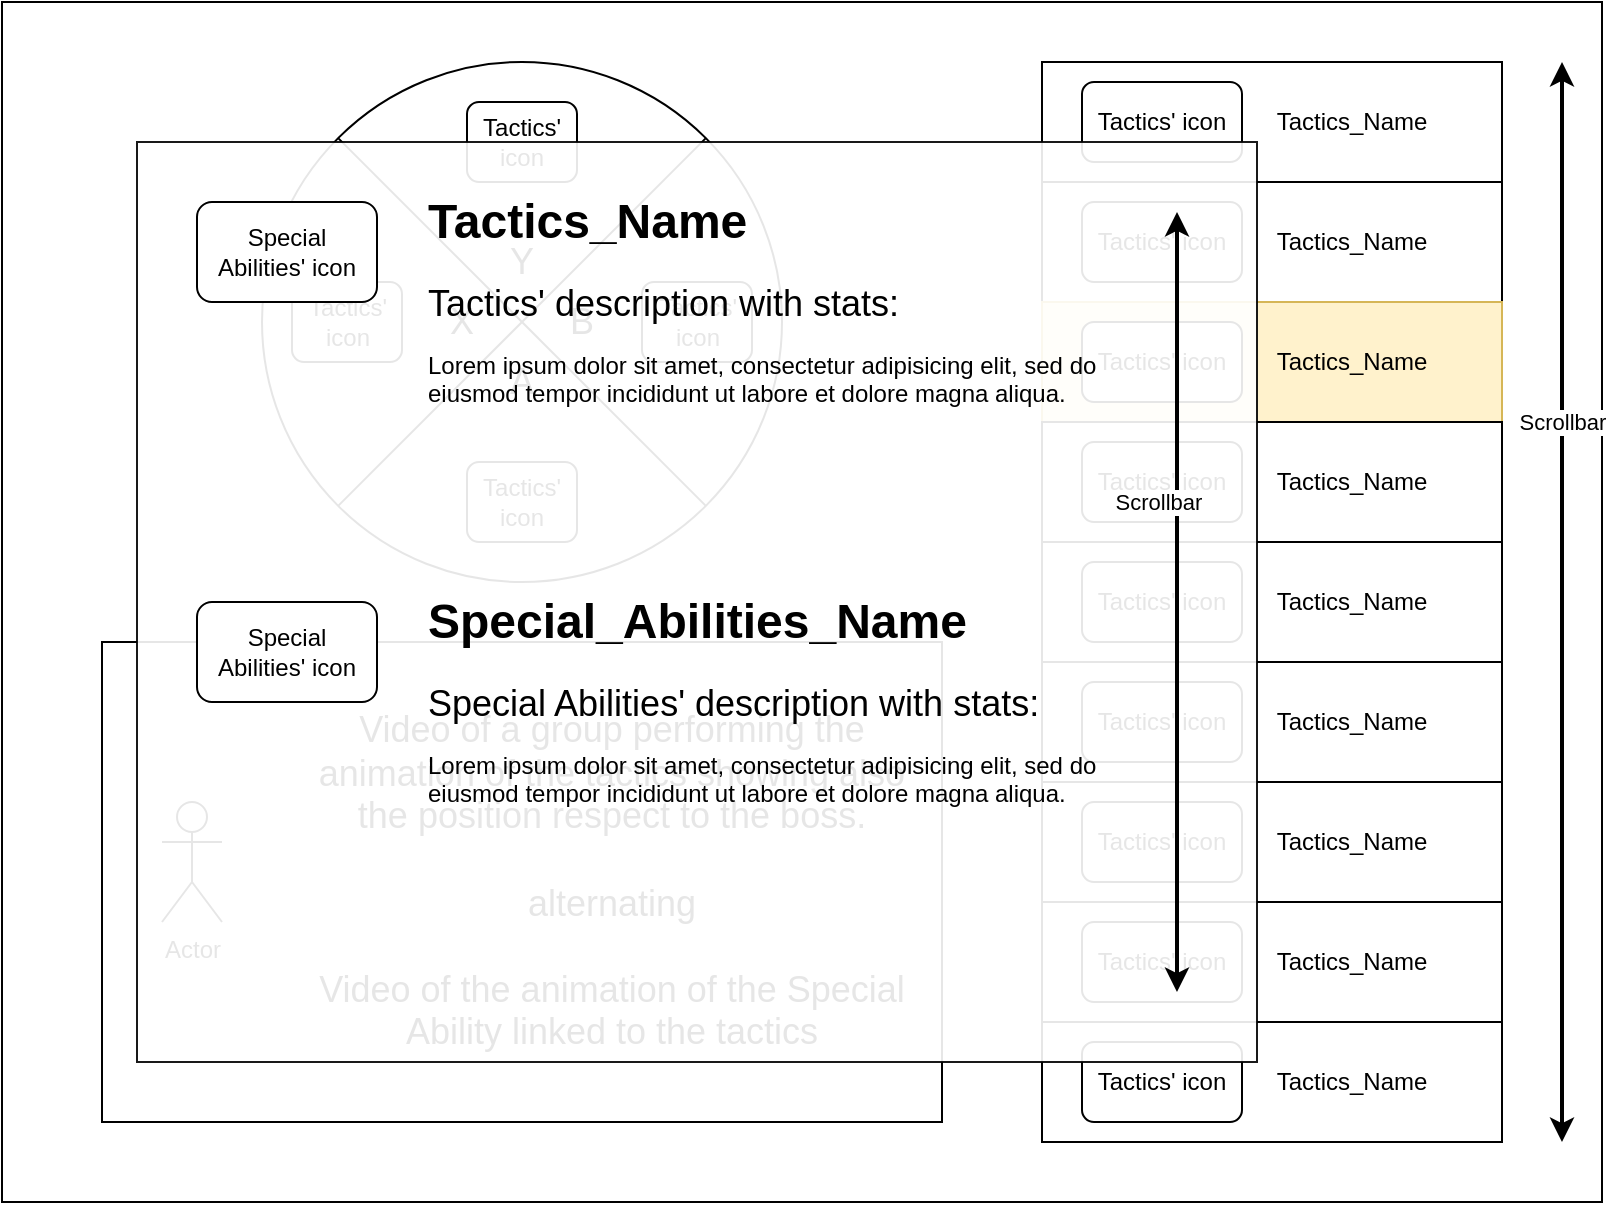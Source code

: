 <mxfile version="13.7.9" type="device"><diagram id="QPg4xhovEmswJxZqfx4o" name="Pagina-1"><mxGraphModel dx="1278" dy="948" grid="1" gridSize="10" guides="1" tooltips="1" connect="1" arrows="1" fold="1" page="1" pageScale="1" pageWidth="4681" pageHeight="3300" math="0" shadow="0"><root><mxCell id="0"/><mxCell id="1" parent="0"/><mxCell id="OvYwvuWnmo7lMJRSlyS7-1" value="" style="rounded=0;whiteSpace=wrap;html=1;movable=0;resizable=0;rotatable=0;deletable=0;editable=0;connectable=0;" parent="1" vertex="1"><mxGeometry x="160" y="80" width="800" height="600" as="geometry"/></mxCell><mxCell id="OvYwvuWnmo7lMJRSlyS7-3" value="" style="rounded=0;whiteSpace=wrap;html=1;" parent="1" vertex="1"><mxGeometry x="680" y="110" width="230" height="60" as="geometry"/></mxCell><mxCell id="OvYwvuWnmo7lMJRSlyS7-5" value="Tactics_Name" style="text;html=1;strokeColor=none;fillColor=none;align=center;verticalAlign=middle;whiteSpace=wrap;rounded=0;" parent="1" vertex="1"><mxGeometry x="780" y="130" width="110" height="20" as="geometry"/></mxCell><mxCell id="OvYwvuWnmo7lMJRSlyS7-8" value="" style="rounded=1;whiteSpace=wrap;html=1;" parent="1" vertex="1"><mxGeometry x="700" y="120" width="80" height="40" as="geometry"/></mxCell><mxCell id="OvYwvuWnmo7lMJRSlyS7-9" value="Tactics' icon" style="text;html=1;strokeColor=none;fillColor=none;align=center;verticalAlign=middle;whiteSpace=wrap;rounded=0;" parent="1" vertex="1"><mxGeometry x="705" y="130" width="70" height="20" as="geometry"/></mxCell><mxCell id="OvYwvuWnmo7lMJRSlyS7-10" value="" style="rounded=0;whiteSpace=wrap;html=1;" parent="1" vertex="1"><mxGeometry x="680" y="170" width="230" height="60" as="geometry"/></mxCell><mxCell id="OvYwvuWnmo7lMJRSlyS7-11" value="Tactics_Name" style="text;html=1;strokeColor=none;fillColor=none;align=center;verticalAlign=middle;whiteSpace=wrap;rounded=0;" parent="1" vertex="1"><mxGeometry x="780" y="190" width="110" height="20" as="geometry"/></mxCell><mxCell id="OvYwvuWnmo7lMJRSlyS7-12" value="" style="rounded=1;whiteSpace=wrap;html=1;" parent="1" vertex="1"><mxGeometry x="700" y="180" width="80" height="40" as="geometry"/></mxCell><mxCell id="OvYwvuWnmo7lMJRSlyS7-13" value="Tactics' icon" style="text;html=1;strokeColor=none;fillColor=none;align=center;verticalAlign=middle;whiteSpace=wrap;rounded=0;" parent="1" vertex="1"><mxGeometry x="705" y="190" width="70" height="20" as="geometry"/></mxCell><mxCell id="OvYwvuWnmo7lMJRSlyS7-14" value="" style="rounded=0;whiteSpace=wrap;html=1;fillColor=#fff2cc;strokeColor=#d6b656;" parent="1" vertex="1"><mxGeometry x="680" y="230" width="230" height="60" as="geometry"/></mxCell><mxCell id="OvYwvuWnmo7lMJRSlyS7-15" value="Tactics_Name" style="text;html=1;strokeColor=none;fillColor=none;align=center;verticalAlign=middle;whiteSpace=wrap;rounded=0;" parent="1" vertex="1"><mxGeometry x="780" y="250" width="110" height="20" as="geometry"/></mxCell><mxCell id="OvYwvuWnmo7lMJRSlyS7-16" value="" style="rounded=1;whiteSpace=wrap;html=1;" parent="1" vertex="1"><mxGeometry x="700" y="240" width="80" height="40" as="geometry"/></mxCell><mxCell id="OvYwvuWnmo7lMJRSlyS7-17" value="Tactics' icon" style="text;html=1;strokeColor=none;fillColor=none;align=center;verticalAlign=middle;whiteSpace=wrap;rounded=0;" parent="1" vertex="1"><mxGeometry x="705" y="250" width="70" height="20" as="geometry"/></mxCell><mxCell id="OvYwvuWnmo7lMJRSlyS7-18" value="" style="rounded=0;whiteSpace=wrap;html=1;" parent="1" vertex="1"><mxGeometry x="680" y="290" width="230" height="60" as="geometry"/></mxCell><mxCell id="OvYwvuWnmo7lMJRSlyS7-19" value="Tactics_Name" style="text;html=1;strokeColor=none;fillColor=none;align=center;verticalAlign=middle;whiteSpace=wrap;rounded=0;" parent="1" vertex="1"><mxGeometry x="780" y="310" width="110" height="20" as="geometry"/></mxCell><mxCell id="OvYwvuWnmo7lMJRSlyS7-20" value="" style="rounded=1;whiteSpace=wrap;html=1;" parent="1" vertex="1"><mxGeometry x="700" y="300" width="80" height="40" as="geometry"/></mxCell><mxCell id="OvYwvuWnmo7lMJRSlyS7-21" value="Tactics' icon" style="text;html=1;strokeColor=none;fillColor=none;align=center;verticalAlign=middle;whiteSpace=wrap;rounded=0;" parent="1" vertex="1"><mxGeometry x="705" y="310" width="70" height="20" as="geometry"/></mxCell><mxCell id="OvYwvuWnmo7lMJRSlyS7-22" value="" style="rounded=0;whiteSpace=wrap;html=1;" parent="1" vertex="1"><mxGeometry x="680" y="350" width="230" height="60" as="geometry"/></mxCell><mxCell id="OvYwvuWnmo7lMJRSlyS7-23" value="Tactics_Name" style="text;html=1;strokeColor=none;fillColor=none;align=center;verticalAlign=middle;whiteSpace=wrap;rounded=0;" parent="1" vertex="1"><mxGeometry x="780" y="370" width="110" height="20" as="geometry"/></mxCell><mxCell id="OvYwvuWnmo7lMJRSlyS7-24" value="" style="rounded=1;whiteSpace=wrap;html=1;" parent="1" vertex="1"><mxGeometry x="700" y="360" width="80" height="40" as="geometry"/></mxCell><mxCell id="OvYwvuWnmo7lMJRSlyS7-25" value="Tactics' icon" style="text;html=1;strokeColor=none;fillColor=none;align=center;verticalAlign=middle;whiteSpace=wrap;rounded=0;" parent="1" vertex="1"><mxGeometry x="705" y="370" width="70" height="20" as="geometry"/></mxCell><mxCell id="OvYwvuWnmo7lMJRSlyS7-26" value="" style="rounded=0;whiteSpace=wrap;html=1;" parent="1" vertex="1"><mxGeometry x="680" y="410" width="230" height="60" as="geometry"/></mxCell><mxCell id="OvYwvuWnmo7lMJRSlyS7-27" value="Tactics_Name" style="text;html=1;strokeColor=none;fillColor=none;align=center;verticalAlign=middle;whiteSpace=wrap;rounded=0;" parent="1" vertex="1"><mxGeometry x="780" y="430" width="110" height="20" as="geometry"/></mxCell><mxCell id="OvYwvuWnmo7lMJRSlyS7-28" value="" style="rounded=1;whiteSpace=wrap;html=1;" parent="1" vertex="1"><mxGeometry x="700" y="420" width="80" height="40" as="geometry"/></mxCell><mxCell id="OvYwvuWnmo7lMJRSlyS7-29" value="Tactics' icon" style="text;html=1;strokeColor=none;fillColor=none;align=center;verticalAlign=middle;whiteSpace=wrap;rounded=0;" parent="1" vertex="1"><mxGeometry x="705" y="430" width="70" height="20" as="geometry"/></mxCell><mxCell id="OvYwvuWnmo7lMJRSlyS7-30" value="" style="rounded=0;whiteSpace=wrap;html=1;" parent="1" vertex="1"><mxGeometry x="680" y="470" width="230" height="60" as="geometry"/></mxCell><mxCell id="OvYwvuWnmo7lMJRSlyS7-31" value="Tactics_Name" style="text;html=1;strokeColor=none;fillColor=none;align=center;verticalAlign=middle;whiteSpace=wrap;rounded=0;" parent="1" vertex="1"><mxGeometry x="780" y="490" width="110" height="20" as="geometry"/></mxCell><mxCell id="OvYwvuWnmo7lMJRSlyS7-32" value="" style="rounded=1;whiteSpace=wrap;html=1;" parent="1" vertex="1"><mxGeometry x="700" y="480" width="80" height="40" as="geometry"/></mxCell><mxCell id="OvYwvuWnmo7lMJRSlyS7-33" value="Tactics' icon" style="text;html=1;strokeColor=none;fillColor=none;align=center;verticalAlign=middle;whiteSpace=wrap;rounded=0;" parent="1" vertex="1"><mxGeometry x="705" y="490" width="70" height="20" as="geometry"/></mxCell><mxCell id="OvYwvuWnmo7lMJRSlyS7-34" value="" style="rounded=0;whiteSpace=wrap;html=1;" parent="1" vertex="1"><mxGeometry x="680" y="530" width="230" height="60" as="geometry"/></mxCell><mxCell id="OvYwvuWnmo7lMJRSlyS7-35" value="Tactics_Name" style="text;html=1;strokeColor=none;fillColor=none;align=center;verticalAlign=middle;whiteSpace=wrap;rounded=0;" parent="1" vertex="1"><mxGeometry x="780" y="550" width="110" height="20" as="geometry"/></mxCell><mxCell id="OvYwvuWnmo7lMJRSlyS7-36" value="" style="rounded=1;whiteSpace=wrap;html=1;" parent="1" vertex="1"><mxGeometry x="700" y="540" width="80" height="40" as="geometry"/></mxCell><mxCell id="OvYwvuWnmo7lMJRSlyS7-37" value="Tactics' icon" style="text;html=1;strokeColor=none;fillColor=none;align=center;verticalAlign=middle;whiteSpace=wrap;rounded=0;" parent="1" vertex="1"><mxGeometry x="705" y="550" width="70" height="20" as="geometry"/></mxCell><mxCell id="OvYwvuWnmo7lMJRSlyS7-38" value="" style="rounded=0;whiteSpace=wrap;html=1;" parent="1" vertex="1"><mxGeometry x="680" y="590" width="230" height="60" as="geometry"/></mxCell><mxCell id="OvYwvuWnmo7lMJRSlyS7-39" value="Tactics_Name" style="text;html=1;strokeColor=none;fillColor=none;align=center;verticalAlign=middle;whiteSpace=wrap;rounded=0;" parent="1" vertex="1"><mxGeometry x="780" y="610" width="110" height="20" as="geometry"/></mxCell><mxCell id="OvYwvuWnmo7lMJRSlyS7-40" value="" style="rounded=1;whiteSpace=wrap;html=1;" parent="1" vertex="1"><mxGeometry x="700" y="600" width="80" height="40" as="geometry"/></mxCell><mxCell id="OvYwvuWnmo7lMJRSlyS7-41" value="Tactics' icon" style="text;html=1;strokeColor=none;fillColor=none;align=center;verticalAlign=middle;whiteSpace=wrap;rounded=0;" parent="1" vertex="1"><mxGeometry x="705" y="610" width="70" height="20" as="geometry"/></mxCell><mxCell id="OvYwvuWnmo7lMJRSlyS7-42" value="" style="endArrow=classic;startArrow=classic;html=1;strokeWidth=2;" parent="1" edge="1"><mxGeometry width="50" height="50" relative="1" as="geometry"><mxPoint x="940" y="650" as="sourcePoint"/><mxPoint x="940" y="110" as="targetPoint"/></mxGeometry></mxCell><mxCell id="OvYwvuWnmo7lMJRSlyS7-43" value="Scrollbar" style="edgeLabel;html=1;align=center;verticalAlign=middle;resizable=0;points=[];" parent="OvYwvuWnmo7lMJRSlyS7-42" vertex="1" connectable="0"><mxGeometry x="0.507" y="-1" relative="1" as="geometry"><mxPoint x="-1" y="47" as="offset"/></mxGeometry></mxCell><mxCell id="OvYwvuWnmo7lMJRSlyS7-78" value="" style="group" parent="1" vertex="1" connectable="0"><mxGeometry x="290" y="110" width="260" height="260" as="geometry"/></mxCell><mxCell id="OvYwvuWnmo7lMJRSlyS7-53" value="" style="rounded=1;whiteSpace=wrap;html=1;" parent="OvYwvuWnmo7lMJRSlyS7-78" vertex="1"><mxGeometry x="130" y="80" width="90" height="50" as="geometry"/></mxCell><mxCell id="OvYwvuWnmo7lMJRSlyS7-48" value="Tactics' icon" style="text;html=1;strokeColor=none;fillColor=none;align=center;verticalAlign=middle;whiteSpace=wrap;rounded=0;" parent="OvYwvuWnmo7lMJRSlyS7-78" vertex="1"><mxGeometry x="140" y="95" width="70" height="20" as="geometry"/></mxCell><mxCell id="OvYwvuWnmo7lMJRSlyS7-59" value="" style="group" parent="OvYwvuWnmo7lMJRSlyS7-78" vertex="1" connectable="0"><mxGeometry width="260" height="260" as="geometry"/></mxCell><mxCell id="OvYwvuWnmo7lMJRSlyS7-2" value="" style="ellipse;whiteSpace=wrap;html=1;aspect=fixed;" parent="OvYwvuWnmo7lMJRSlyS7-59" vertex="1"><mxGeometry width="260.0" height="260.0" as="geometry"/></mxCell><mxCell id="OvYwvuWnmo7lMJRSlyS7-44" value="" style="endArrow=none;html=1;strokeWidth=1;entryX=1;entryY=0;entryDx=0;entryDy=0;exitX=0;exitY=1;exitDx=0;exitDy=0;" parent="OvYwvuWnmo7lMJRSlyS7-59" source="OvYwvuWnmo7lMJRSlyS7-2" target="OvYwvuWnmo7lMJRSlyS7-2" edge="1"><mxGeometry width="50" height="50" relative="1" as="geometry"><mxPoint x="208" y="442.0" as="sourcePoint"/><mxPoint x="416" y="234.0" as="targetPoint"/></mxGeometry></mxCell><mxCell id="OvYwvuWnmo7lMJRSlyS7-45" value="" style="endArrow=none;html=1;strokeWidth=1;entryX=0;entryY=0;entryDx=0;entryDy=0;exitX=1;exitY=1;exitDx=0;exitDy=0;" parent="OvYwvuWnmo7lMJRSlyS7-59" source="OvYwvuWnmo7lMJRSlyS7-2" target="OvYwvuWnmo7lMJRSlyS7-2" edge="1"><mxGeometry width="50" height="50" relative="1" as="geometry"><mxPoint x="51.076" y="234.924" as="sourcePoint"/><mxPoint x="234.924" y="51.076" as="targetPoint"/></mxGeometry></mxCell><mxCell id="OvYwvuWnmo7lMJRSlyS7-68" value="" style="rounded=1;whiteSpace=wrap;html=1;" parent="OvYwvuWnmo7lMJRSlyS7-59" vertex="1"><mxGeometry x="15" y="110" width="55" height="40" as="geometry"/></mxCell><mxCell id="OvYwvuWnmo7lMJRSlyS7-69" value="Tactics' icon" style="text;html=1;strokeColor=none;fillColor=none;align=center;verticalAlign=middle;whiteSpace=wrap;rounded=0;" parent="OvYwvuWnmo7lMJRSlyS7-59" vertex="1"><mxGeometry x="17.5" y="120" width="50" height="20" as="geometry"/></mxCell><mxCell id="ktegOAdRW4-L6EB95mYg-1" value="&lt;span style=&quot;font-size: 18px&quot;&gt;Y&lt;/span&gt;" style="text;html=1;strokeColor=none;fillColor=none;align=center;verticalAlign=middle;whiteSpace=wrap;rounded=0;" vertex="1" parent="OvYwvuWnmo7lMJRSlyS7-59"><mxGeometry x="115" y="90" width="30" height="20" as="geometry"/></mxCell><mxCell id="ktegOAdRW4-L6EB95mYg-2" value="&lt;span style=&quot;font-size: 18px&quot;&gt;X&lt;/span&gt;" style="text;html=1;strokeColor=none;fillColor=none;align=center;verticalAlign=middle;whiteSpace=wrap;rounded=0;" vertex="1" parent="OvYwvuWnmo7lMJRSlyS7-59"><mxGeometry x="85" y="120" width="30" height="20" as="geometry"/></mxCell><mxCell id="ktegOAdRW4-L6EB95mYg-3" value="&lt;span style=&quot;font-size: 18px&quot;&gt;A&lt;/span&gt;" style="text;html=1;strokeColor=none;fillColor=none;align=center;verticalAlign=middle;whiteSpace=wrap;rounded=0;" vertex="1" parent="OvYwvuWnmo7lMJRSlyS7-59"><mxGeometry x="115" y="150" width="30" height="20" as="geometry"/></mxCell><mxCell id="ktegOAdRW4-L6EB95mYg-4" value="" style="rounded=1;whiteSpace=wrap;html=1;" vertex="1" parent="OvYwvuWnmo7lMJRSlyS7-59"><mxGeometry x="190" y="110" width="55" height="40" as="geometry"/></mxCell><mxCell id="ktegOAdRW4-L6EB95mYg-5" value="Tactics' icon" style="text;html=1;strokeColor=none;fillColor=none;align=center;verticalAlign=middle;whiteSpace=wrap;rounded=0;" vertex="1" parent="OvYwvuWnmo7lMJRSlyS7-59"><mxGeometry x="192.5" y="120" width="50" height="20" as="geometry"/></mxCell><mxCell id="ktegOAdRW4-L6EB95mYg-6" value="" style="rounded=1;whiteSpace=wrap;html=1;" vertex="1" parent="OvYwvuWnmo7lMJRSlyS7-59"><mxGeometry x="102.5" y="200" width="55" height="40" as="geometry"/></mxCell><mxCell id="ktegOAdRW4-L6EB95mYg-7" value="Tactics' icon" style="text;html=1;strokeColor=none;fillColor=none;align=center;verticalAlign=middle;whiteSpace=wrap;rounded=0;" vertex="1" parent="OvYwvuWnmo7lMJRSlyS7-59"><mxGeometry x="105" y="210" width="50" height="20" as="geometry"/></mxCell><mxCell id="ktegOAdRW4-L6EB95mYg-8" value="" style="rounded=1;whiteSpace=wrap;html=1;" vertex="1" parent="OvYwvuWnmo7lMJRSlyS7-59"><mxGeometry x="102.5" y="20" width="55" height="40" as="geometry"/></mxCell><mxCell id="ktegOAdRW4-L6EB95mYg-9" value="Tactics' icon" style="text;html=1;strokeColor=none;fillColor=none;align=center;verticalAlign=middle;whiteSpace=wrap;rounded=0;" vertex="1" parent="OvYwvuWnmo7lMJRSlyS7-59"><mxGeometry x="105" y="30" width="50" height="20" as="geometry"/></mxCell><mxCell id="ktegOAdRW4-L6EB95mYg-10" value="&lt;span style=&quot;font-size: 18px&quot;&gt;B&lt;/span&gt;" style="text;html=1;strokeColor=none;fillColor=none;align=center;verticalAlign=middle;whiteSpace=wrap;rounded=0;" vertex="1" parent="OvYwvuWnmo7lMJRSlyS7-59"><mxGeometry x="145" y="120" width="30" height="20" as="geometry"/></mxCell><mxCell id="OvYwvuWnmo7lMJRSlyS7-79" value="" style="rounded=0;whiteSpace=wrap;html=1;strokeWidth=1;" parent="1" vertex="1"><mxGeometry x="210" y="400" width="420" height="240" as="geometry"/></mxCell><mxCell id="OvYwvuWnmo7lMJRSlyS7-80" value="Actor" style="shape=umlActor;verticalLabelPosition=bottom;verticalAlign=top;html=1;outlineConnect=0;strokeWidth=1;" parent="1" vertex="1"><mxGeometry x="240" y="480" width="30" height="60" as="geometry"/></mxCell><mxCell id="OvYwvuWnmo7lMJRSlyS7-81" value="&lt;font style=&quot;font-size: 18px&quot;&gt;Video of a group performing the animation of the tactics showing also the position respect to the boss.&lt;br&gt;&lt;br&gt;alternating&lt;br&gt;&lt;br&gt;Video of the animation of the Special Ability linked to the tactics&lt;/font&gt;" style="text;html=1;strokeColor=none;fillColor=none;align=center;verticalAlign=middle;whiteSpace=wrap;rounded=0;" parent="1" vertex="1"><mxGeometry x="310" y="440" width="310" height="160" as="geometry"/></mxCell><mxCell id="OvYwvuWnmo7lMJRSlyS7-83" value="" style="group;" parent="1" vertex="1" connectable="0"><mxGeometry x="227.5" y="150" width="560" height="460" as="geometry"/></mxCell><mxCell id="OvYwvuWnmo7lMJRSlyS7-82" value="" style="group;" parent="OvYwvuWnmo7lMJRSlyS7-83" vertex="1" connectable="0"><mxGeometry width="560" height="460" as="geometry"/></mxCell><mxCell id="OvYwvuWnmo7lMJRSlyS7-76" value="" style="group;" parent="OvYwvuWnmo7lMJRSlyS7-82" vertex="1" connectable="0"><mxGeometry width="560" height="460" as="geometry"/></mxCell><mxCell id="OvYwvuWnmo7lMJRSlyS7-46" value="" style="rounded=0;whiteSpace=wrap;html=1;strokeWidth=1;opacity=90;" parent="OvYwvuWnmo7lMJRSlyS7-76" vertex="1"><mxGeometry width="560" height="460" as="geometry"/></mxCell><mxCell id="OvYwvuWnmo7lMJRSlyS7-50" value="&lt;h1&gt;Tactics_Name&lt;/h1&gt;&lt;p&gt;&lt;font style=&quot;font-size: 18px&quot;&gt;Tactics' description with stats:&lt;/font&gt;&lt;/p&gt;&lt;p&gt;Lorem ipsum dolor sit amet, consectetur adipisicing elit, sed do eiusmod tempor incididunt ut labore et dolore magna aliqua.&lt;/p&gt;" style="text;html=1;strokeColor=none;fillColor=none;spacing=5;spacingTop=-20;whiteSpace=wrap;overflow=hidden;rounded=0;opacity=80;" parent="OvYwvuWnmo7lMJRSlyS7-76" vertex="1"><mxGeometry x="140" y="20" width="390" height="120" as="geometry"/></mxCell><mxCell id="OvYwvuWnmo7lMJRSlyS7-51" value="" style="rounded=1;whiteSpace=wrap;html=1;" parent="OvYwvuWnmo7lMJRSlyS7-76" vertex="1"><mxGeometry x="30" y="230" width="90" height="50" as="geometry"/></mxCell><mxCell id="OvYwvuWnmo7lMJRSlyS7-52" value="Special Abilities' icon" style="text;html=1;strokeColor=none;fillColor=none;align=center;verticalAlign=middle;whiteSpace=wrap;rounded=0;" parent="OvYwvuWnmo7lMJRSlyS7-76" vertex="1"><mxGeometry x="37.5" y="245" width="75" height="20" as="geometry"/></mxCell><mxCell id="OvYwvuWnmo7lMJRSlyS7-55" value="&lt;h1&gt;Special_Abilities_Name&lt;/h1&gt;&lt;p&gt;&lt;font style=&quot;font-size: 18px&quot;&gt;Special Abilities' description with stats:&lt;/font&gt;&lt;/p&gt;&lt;p&gt;Lorem ipsum dolor sit amet, consectetur adipisicing elit, sed do eiusmod tempor incididunt ut labore et dolore magna aliqua.&lt;/p&gt;" style="text;html=1;strokeColor=none;fillColor=none;spacing=5;spacingTop=-20;whiteSpace=wrap;overflow=hidden;rounded=0;opacity=80;" parent="OvYwvuWnmo7lMJRSlyS7-76" vertex="1"><mxGeometry x="140" y="220" width="390" height="120" as="geometry"/></mxCell><mxCell id="OvYwvuWnmo7lMJRSlyS7-74" value="" style="rounded=1;whiteSpace=wrap;html=1;" parent="OvYwvuWnmo7lMJRSlyS7-76" vertex="1"><mxGeometry x="30" y="30" width="90" height="50" as="geometry"/></mxCell><mxCell id="OvYwvuWnmo7lMJRSlyS7-75" value="Special Abilities' icon" style="text;html=1;strokeColor=none;fillColor=none;align=center;verticalAlign=middle;whiteSpace=wrap;rounded=0;" parent="OvYwvuWnmo7lMJRSlyS7-76" vertex="1"><mxGeometry x="37.5" y="45" width="75" height="20" as="geometry"/></mxCell><mxCell id="OvYwvuWnmo7lMJRSlyS7-57" value="" style="endArrow=classic;startArrow=classic;html=1;strokeWidth=2;" parent="OvYwvuWnmo7lMJRSlyS7-76" edge="1"><mxGeometry width="50" height="50" relative="1" as="geometry"><mxPoint x="520" y="425" as="sourcePoint"/><mxPoint x="520" y="35" as="targetPoint"/></mxGeometry></mxCell><mxCell id="OvYwvuWnmo7lMJRSlyS7-58" value="Scrollbar" style="edgeLabel;html=1;align=center;verticalAlign=middle;resizable=0;points=[];" parent="OvYwvuWnmo7lMJRSlyS7-57" vertex="1" connectable="0"><mxGeometry x="0.507" y="-1" relative="1" as="geometry"><mxPoint x="-11" y="49" as="offset"/></mxGeometry></mxCell></root></mxGraphModel></diagram></mxfile>